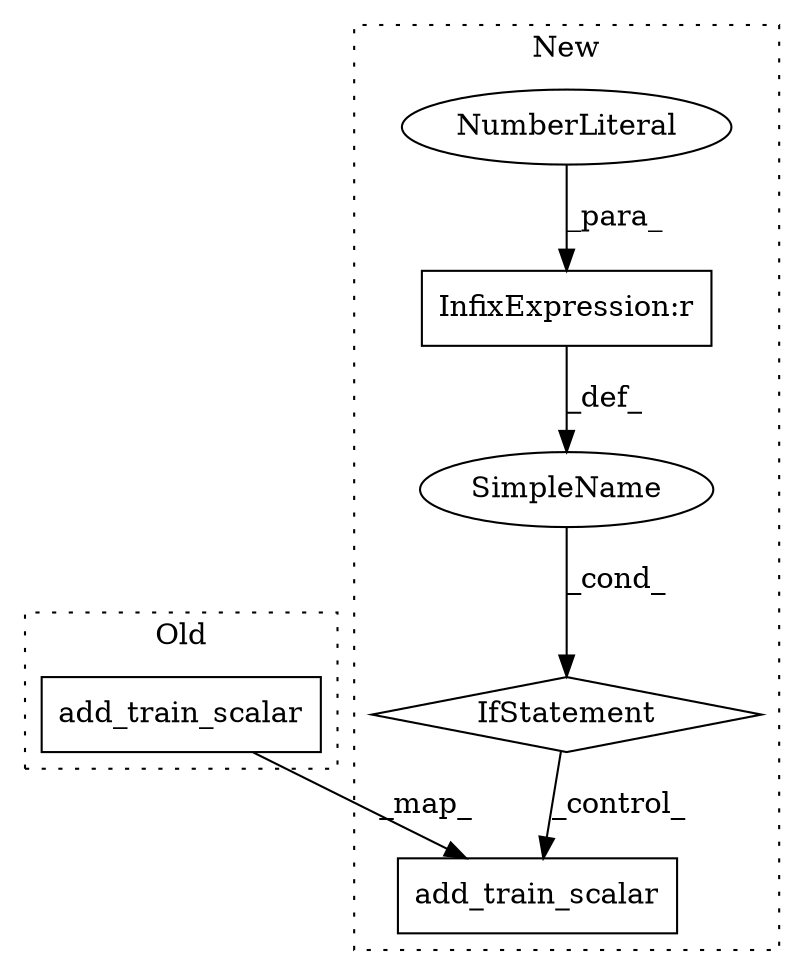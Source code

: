 digraph G {
subgraph cluster0 {
1 [label="add_train_scalar" a="32" s="18033,18094" l="17,1" shape="box"];
label = "Old";
style="dotted";
}
subgraph cluster1 {
2 [label="add_train_scalar" a="32" s="18147,18208" l="17,1" shape="box"];
3 [label="InfixExpression:r" a="27" s="18017" l="3" shape="box"];
4 [label="SimpleName" a="42" s="" l="" shape="ellipse"];
5 [label="IfStatement" a="25" s="17965,18021" l="4,2" shape="diamond"];
6 [label="NumberLiteral" a="34" s="18020" l="1" shape="ellipse"];
label = "New";
style="dotted";
}
1 -> 2 [label="_map_"];
3 -> 4 [label="_def_"];
4 -> 5 [label="_cond_"];
5 -> 2 [label="_control_"];
6 -> 3 [label="_para_"];
}
